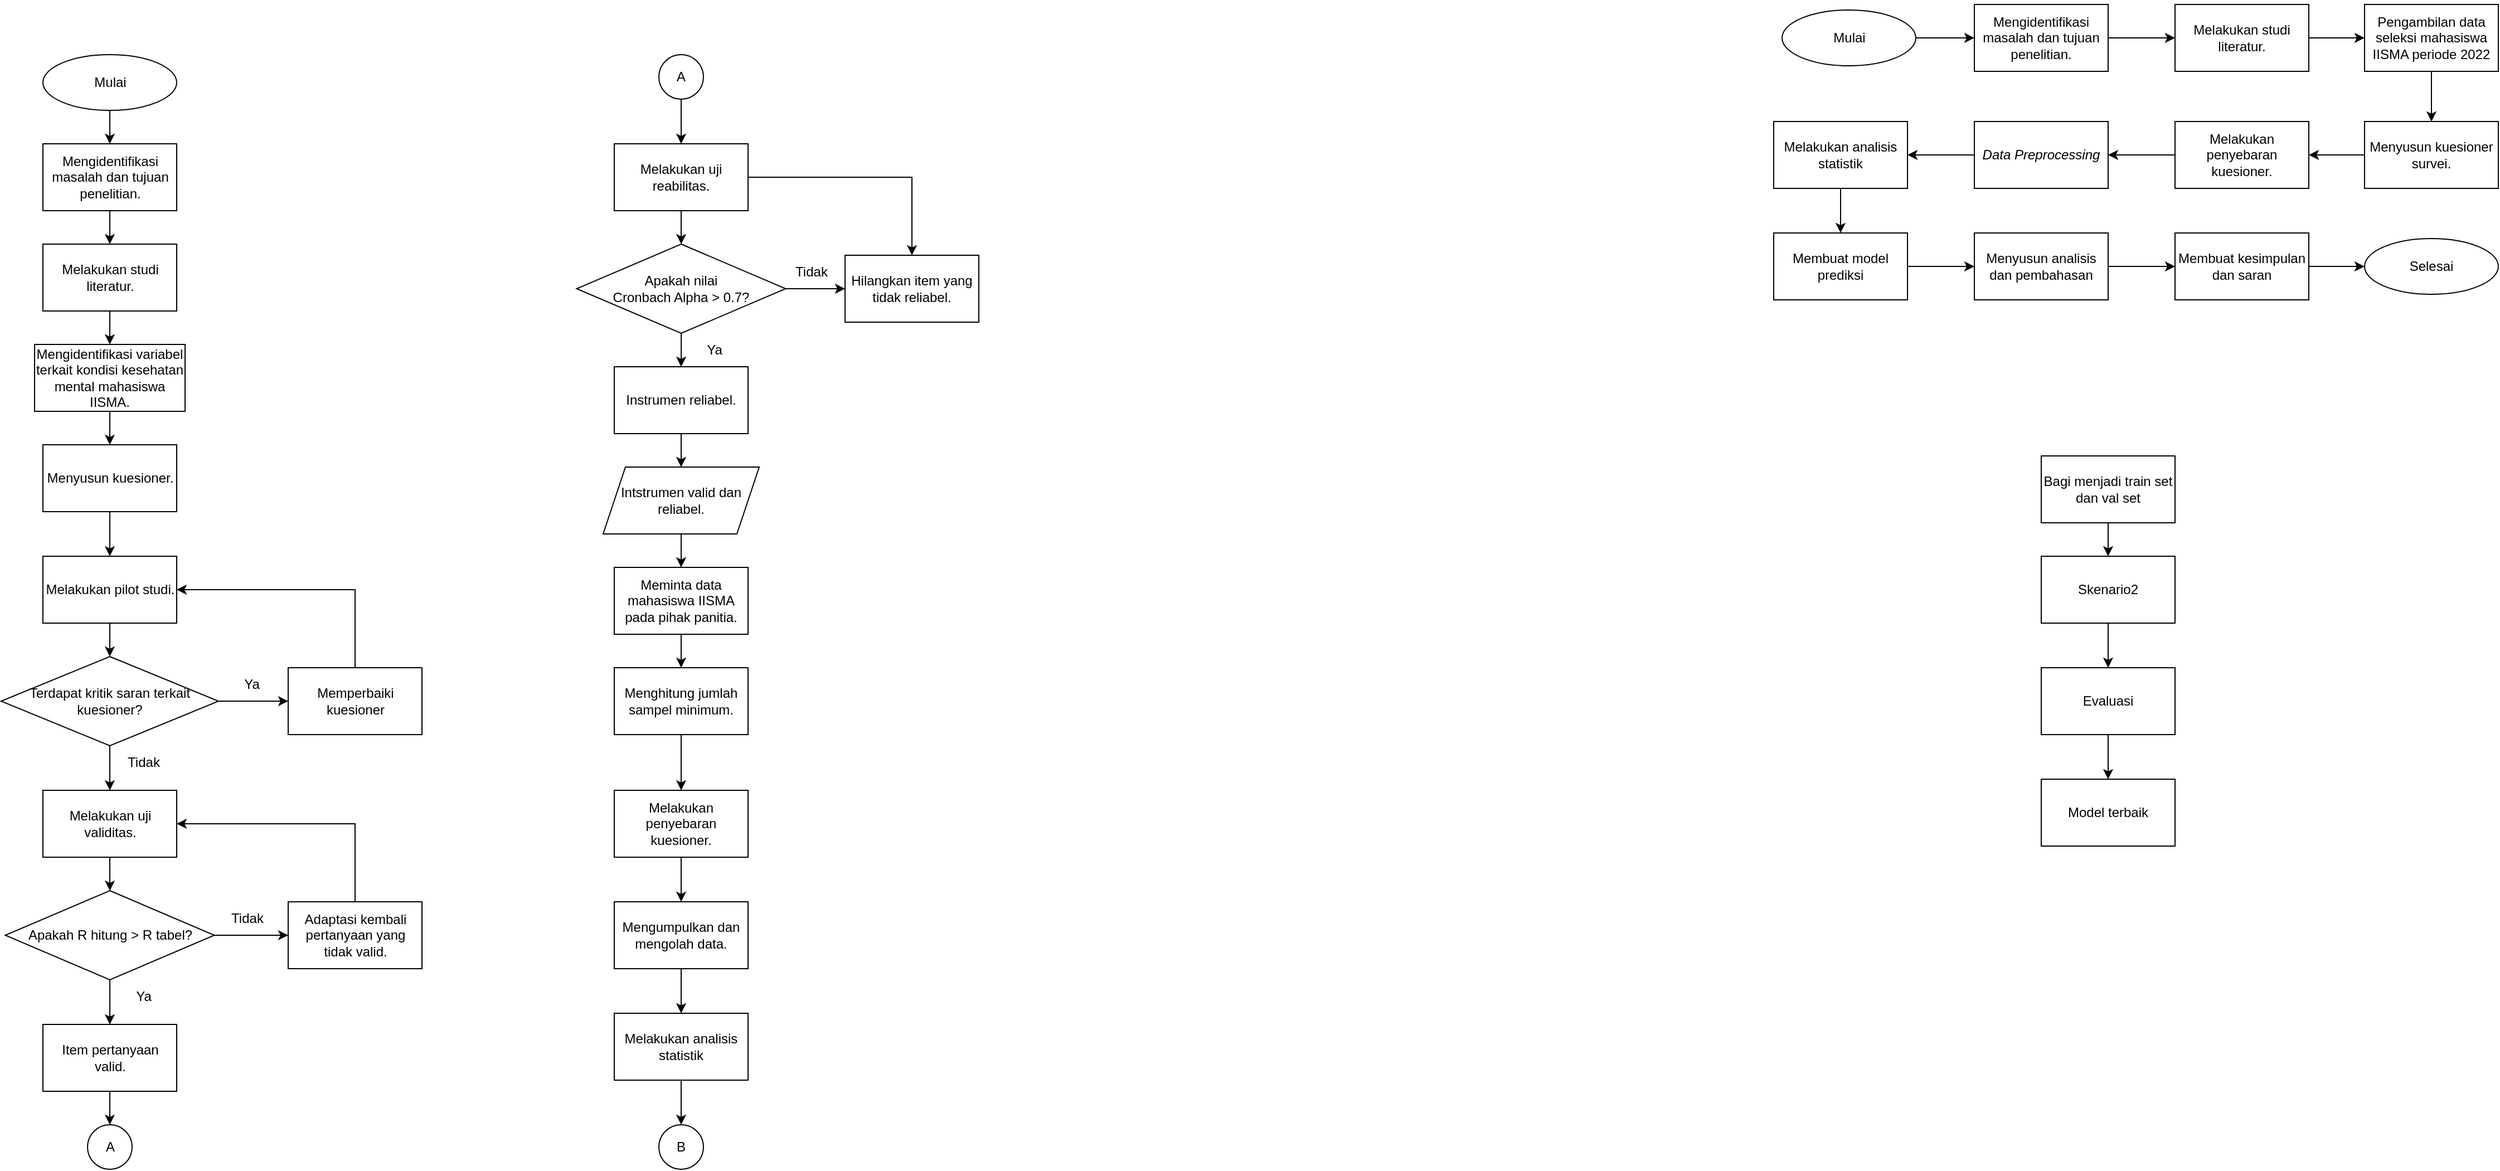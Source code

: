 <mxfile version="20.8.20" type="github">
  <diagram id="7Xo66sbQIgRx5lrrfv0m" name="Page-1">
    <mxGraphModel dx="1050" dy="566" grid="1" gridSize="10" guides="1" tooltips="1" connect="1" arrows="1" fold="1" page="1" pageScale="1" pageWidth="1654" pageHeight="1169" math="0" shadow="0">
      <root>
        <mxCell id="0" />
        <mxCell id="1" parent="0" />
        <mxCell id="30Mocu9UOzXaOLm93GjV-21" value="" style="group" parent="1" vertex="1" connectable="0">
          <mxGeometry x="130" y="80" width="377.5" height="620" as="geometry" />
        </mxCell>
        <mxCell id="30Mocu9UOzXaOLm93GjV-1" value="Mulai" style="ellipse;whiteSpace=wrap;html=1;" parent="30Mocu9UOzXaOLm93GjV-21" vertex="1">
          <mxGeometry x="37.5" width="120" height="50" as="geometry" />
        </mxCell>
        <mxCell id="30Mocu9UOzXaOLm93GjV-3" value="Mengidentifikasi masalah dan tujuan penelitian." style="rounded=0;whiteSpace=wrap;html=1;" parent="30Mocu9UOzXaOLm93GjV-21" vertex="1">
          <mxGeometry x="37.5" y="80" width="120" height="60" as="geometry" />
        </mxCell>
        <mxCell id="30Mocu9UOzXaOLm93GjV-4" style="edgeStyle=orthogonalEdgeStyle;rounded=0;orthogonalLoop=1;jettySize=auto;html=1;entryX=0.5;entryY=0;entryDx=0;entryDy=0;" parent="30Mocu9UOzXaOLm93GjV-21" source="30Mocu9UOzXaOLm93GjV-1" target="30Mocu9UOzXaOLm93GjV-3" edge="1">
          <mxGeometry relative="1" as="geometry" />
        </mxCell>
        <mxCell id="30Mocu9UOzXaOLm93GjV-5" value="Melakukan studi literatur." style="rounded=0;whiteSpace=wrap;html=1;" parent="30Mocu9UOzXaOLm93GjV-21" vertex="1">
          <mxGeometry x="37.5" y="170" width="120" height="60" as="geometry" />
        </mxCell>
        <mxCell id="30Mocu9UOzXaOLm93GjV-6" style="edgeStyle=orthogonalEdgeStyle;rounded=0;orthogonalLoop=1;jettySize=auto;html=1;entryX=0.5;entryY=0;entryDx=0;entryDy=0;" parent="30Mocu9UOzXaOLm93GjV-21" source="30Mocu9UOzXaOLm93GjV-3" target="30Mocu9UOzXaOLm93GjV-5" edge="1">
          <mxGeometry relative="1" as="geometry" />
        </mxCell>
        <mxCell id="30Mocu9UOzXaOLm93GjV-7" value="Mengidentifikasi variabel terkait kondisi kesehatan mental mahasiswa IISMA." style="rounded=0;whiteSpace=wrap;html=1;" parent="30Mocu9UOzXaOLm93GjV-21" vertex="1">
          <mxGeometry x="30" y="260" width="135" height="60" as="geometry" />
        </mxCell>
        <mxCell id="30Mocu9UOzXaOLm93GjV-8" style="edgeStyle=orthogonalEdgeStyle;rounded=0;orthogonalLoop=1;jettySize=auto;html=1;entryX=0.5;entryY=0;entryDx=0;entryDy=0;" parent="30Mocu9UOzXaOLm93GjV-21" source="30Mocu9UOzXaOLm93GjV-5" target="30Mocu9UOzXaOLm93GjV-7" edge="1">
          <mxGeometry relative="1" as="geometry" />
        </mxCell>
        <mxCell id="30Mocu9UOzXaOLm93GjV-9" value="Menyusun kuesioner." style="rounded=0;whiteSpace=wrap;html=1;" parent="30Mocu9UOzXaOLm93GjV-21" vertex="1">
          <mxGeometry x="37.5" y="350" width="120" height="60" as="geometry" />
        </mxCell>
        <mxCell id="30Mocu9UOzXaOLm93GjV-10" style="edgeStyle=orthogonalEdgeStyle;rounded=0;orthogonalLoop=1;jettySize=auto;html=1;entryX=0.5;entryY=0;entryDx=0;entryDy=0;" parent="30Mocu9UOzXaOLm93GjV-21" source="30Mocu9UOzXaOLm93GjV-7" target="30Mocu9UOzXaOLm93GjV-9" edge="1">
          <mxGeometry relative="1" as="geometry" />
        </mxCell>
        <mxCell id="30Mocu9UOzXaOLm93GjV-11" value="Melakukan pilot studi." style="rounded=0;whiteSpace=wrap;html=1;" parent="30Mocu9UOzXaOLm93GjV-21" vertex="1">
          <mxGeometry x="37.5" y="450" width="120" height="60" as="geometry" />
        </mxCell>
        <mxCell id="30Mocu9UOzXaOLm93GjV-12" style="edgeStyle=orthogonalEdgeStyle;rounded=0;orthogonalLoop=1;jettySize=auto;html=1;" parent="30Mocu9UOzXaOLm93GjV-21" source="30Mocu9UOzXaOLm93GjV-9" target="30Mocu9UOzXaOLm93GjV-11" edge="1">
          <mxGeometry relative="1" as="geometry" />
        </mxCell>
        <mxCell id="30Mocu9UOzXaOLm93GjV-13" value="Terdapat kritik saran terkait kuesioner?" style="rhombus;whiteSpace=wrap;html=1;" parent="30Mocu9UOzXaOLm93GjV-21" vertex="1">
          <mxGeometry y="540" width="195" height="80" as="geometry" />
        </mxCell>
        <mxCell id="30Mocu9UOzXaOLm93GjV-14" style="edgeStyle=orthogonalEdgeStyle;rounded=0;orthogonalLoop=1;jettySize=auto;html=1;entryX=0.5;entryY=0;entryDx=0;entryDy=0;" parent="30Mocu9UOzXaOLm93GjV-21" source="30Mocu9UOzXaOLm93GjV-11" target="30Mocu9UOzXaOLm93GjV-13" edge="1">
          <mxGeometry relative="1" as="geometry" />
        </mxCell>
        <mxCell id="30Mocu9UOzXaOLm93GjV-18" style="edgeStyle=orthogonalEdgeStyle;rounded=0;orthogonalLoop=1;jettySize=auto;html=1;entryX=1;entryY=0.5;entryDx=0;entryDy=0;" parent="30Mocu9UOzXaOLm93GjV-21" source="30Mocu9UOzXaOLm93GjV-16" target="30Mocu9UOzXaOLm93GjV-11" edge="1">
          <mxGeometry relative="1" as="geometry">
            <Array as="points">
              <mxPoint x="317.5" y="480" />
            </Array>
          </mxGeometry>
        </mxCell>
        <mxCell id="30Mocu9UOzXaOLm93GjV-16" value="Memperbaiki kuesioner" style="rounded=0;whiteSpace=wrap;html=1;" parent="30Mocu9UOzXaOLm93GjV-21" vertex="1">
          <mxGeometry x="257.5" y="550" width="120" height="60" as="geometry" />
        </mxCell>
        <mxCell id="30Mocu9UOzXaOLm93GjV-17" style="edgeStyle=orthogonalEdgeStyle;rounded=0;orthogonalLoop=1;jettySize=auto;html=1;entryX=0;entryY=0.5;entryDx=0;entryDy=0;" parent="30Mocu9UOzXaOLm93GjV-21" source="30Mocu9UOzXaOLm93GjV-13" target="30Mocu9UOzXaOLm93GjV-16" edge="1">
          <mxGeometry relative="1" as="geometry" />
        </mxCell>
        <mxCell id="30Mocu9UOzXaOLm93GjV-19" value="Ya" style="text;html=1;strokeColor=none;fillColor=none;align=center;verticalAlign=middle;whiteSpace=wrap;rounded=0;" parent="30Mocu9UOzXaOLm93GjV-21" vertex="1">
          <mxGeometry x="195" y="550" width="60" height="30" as="geometry" />
        </mxCell>
        <mxCell id="30Mocu9UOzXaOLm93GjV-27" style="edgeStyle=orthogonalEdgeStyle;rounded=0;orthogonalLoop=1;jettySize=auto;html=1;" parent="1" source="30Mocu9UOzXaOLm93GjV-22" target="30Mocu9UOzXaOLm93GjV-25" edge="1">
          <mxGeometry relative="1" as="geometry" />
        </mxCell>
        <mxCell id="30Mocu9UOzXaOLm93GjV-22" value="Melakukan uji validitas." style="rounded=0;whiteSpace=wrap;html=1;" parent="1" vertex="1">
          <mxGeometry x="167.5" y="740" width="120" height="60" as="geometry" />
        </mxCell>
        <mxCell id="30Mocu9UOzXaOLm93GjV-23" style="edgeStyle=orthogonalEdgeStyle;rounded=0;orthogonalLoop=1;jettySize=auto;html=1;" parent="1" source="30Mocu9UOzXaOLm93GjV-13" target="30Mocu9UOzXaOLm93GjV-22" edge="1">
          <mxGeometry relative="1" as="geometry" />
        </mxCell>
        <mxCell id="30Mocu9UOzXaOLm93GjV-24" value="Tidak" style="text;html=1;strokeColor=none;fillColor=none;align=center;verticalAlign=middle;whiteSpace=wrap;rounded=0;" parent="1" vertex="1">
          <mxGeometry x="227.5" y="700" width="60" height="30" as="geometry" />
        </mxCell>
        <mxCell id="30Mocu9UOzXaOLm93GjV-29" style="edgeStyle=orthogonalEdgeStyle;rounded=0;orthogonalLoop=1;jettySize=auto;html=1;" parent="1" source="30Mocu9UOzXaOLm93GjV-25" target="30Mocu9UOzXaOLm93GjV-28" edge="1">
          <mxGeometry relative="1" as="geometry" />
        </mxCell>
        <mxCell id="30Mocu9UOzXaOLm93GjV-33" style="edgeStyle=orthogonalEdgeStyle;rounded=0;orthogonalLoop=1;jettySize=auto;html=1;entryX=0;entryY=0.5;entryDx=0;entryDy=0;" parent="1" source="30Mocu9UOzXaOLm93GjV-25" target="30Mocu9UOzXaOLm93GjV-30" edge="1">
          <mxGeometry relative="1" as="geometry" />
        </mxCell>
        <mxCell id="30Mocu9UOzXaOLm93GjV-25" value="Apakah R hitung &amp;gt; R tabel?" style="rhombus;whiteSpace=wrap;html=1;" parent="1" vertex="1">
          <mxGeometry x="133.75" y="830" width="187.5" height="80" as="geometry" />
        </mxCell>
        <mxCell id="30Mocu9UOzXaOLm93GjV-37" style="edgeStyle=orthogonalEdgeStyle;rounded=0;orthogonalLoop=1;jettySize=auto;html=1;entryX=0.5;entryY=0;entryDx=0;entryDy=0;" parent="1" source="30Mocu9UOzXaOLm93GjV-28" target="30Mocu9UOzXaOLm93GjV-35" edge="1">
          <mxGeometry relative="1" as="geometry" />
        </mxCell>
        <mxCell id="30Mocu9UOzXaOLm93GjV-28" value="Item pertanyaan valid." style="rounded=0;whiteSpace=wrap;html=1;" parent="1" vertex="1">
          <mxGeometry x="167.5" y="950" width="120" height="60" as="geometry" />
        </mxCell>
        <mxCell id="30Mocu9UOzXaOLm93GjV-34" style="edgeStyle=orthogonalEdgeStyle;rounded=0;orthogonalLoop=1;jettySize=auto;html=1;entryX=1;entryY=0.5;entryDx=0;entryDy=0;" parent="1" source="30Mocu9UOzXaOLm93GjV-30" target="30Mocu9UOzXaOLm93GjV-22" edge="1">
          <mxGeometry relative="1" as="geometry">
            <Array as="points">
              <mxPoint x="448" y="770" />
            </Array>
          </mxGeometry>
        </mxCell>
        <mxCell id="30Mocu9UOzXaOLm93GjV-30" value="Adaptasi kembali pertanyaan yang tidak valid." style="rounded=0;whiteSpace=wrap;html=1;" parent="1" vertex="1">
          <mxGeometry x="387.5" y="840" width="120" height="60" as="geometry" />
        </mxCell>
        <mxCell id="30Mocu9UOzXaOLm93GjV-31" value="Ya" style="text;html=1;strokeColor=none;fillColor=none;align=center;verticalAlign=middle;whiteSpace=wrap;rounded=0;" parent="1" vertex="1">
          <mxGeometry x="227.5" y="910" width="60" height="30" as="geometry" />
        </mxCell>
        <mxCell id="30Mocu9UOzXaOLm93GjV-32" value="Tidak" style="text;html=1;strokeColor=none;fillColor=none;align=center;verticalAlign=middle;whiteSpace=wrap;rounded=0;" parent="1" vertex="1">
          <mxGeometry x="321.25" y="840" width="60" height="30" as="geometry" />
        </mxCell>
        <mxCell id="30Mocu9UOzXaOLm93GjV-35" value="A" style="ellipse;whiteSpace=wrap;html=1;aspect=fixed;" parent="1" vertex="1">
          <mxGeometry x="207.5" y="1040" width="40" height="40" as="geometry" />
        </mxCell>
        <mxCell id="30Mocu9UOzXaOLm93GjV-40" style="edgeStyle=orthogonalEdgeStyle;rounded=0;orthogonalLoop=1;jettySize=auto;html=1;" parent="1" source="30Mocu9UOzXaOLm93GjV-38" target="30Mocu9UOzXaOLm93GjV-39" edge="1">
          <mxGeometry relative="1" as="geometry" />
        </mxCell>
        <mxCell id="30Mocu9UOzXaOLm93GjV-38" value="A" style="ellipse;whiteSpace=wrap;html=1;aspect=fixed;" parent="1" vertex="1">
          <mxGeometry x="720" y="80" width="40" height="40" as="geometry" />
        </mxCell>
        <mxCell id="30Mocu9UOzXaOLm93GjV-42" style="edgeStyle=orthogonalEdgeStyle;rounded=0;orthogonalLoop=1;jettySize=auto;html=1;" parent="1" source="30Mocu9UOzXaOLm93GjV-39" target="30Mocu9UOzXaOLm93GjV-41" edge="1">
          <mxGeometry relative="1" as="geometry" />
        </mxCell>
        <mxCell id="30Mocu9UOzXaOLm93GjV-58" style="edgeStyle=orthogonalEdgeStyle;rounded=0;orthogonalLoop=1;jettySize=auto;html=1;" parent="1" source="30Mocu9UOzXaOLm93GjV-39" target="30Mocu9UOzXaOLm93GjV-43" edge="1">
          <mxGeometry relative="1" as="geometry" />
        </mxCell>
        <mxCell id="30Mocu9UOzXaOLm93GjV-39" value="Melakukan uji reabilitas." style="rounded=0;whiteSpace=wrap;html=1;" parent="1" vertex="1">
          <mxGeometry x="680" y="160" width="120" height="60" as="geometry" />
        </mxCell>
        <mxCell id="30Mocu9UOzXaOLm93GjV-44" style="edgeStyle=orthogonalEdgeStyle;rounded=0;orthogonalLoop=1;jettySize=auto;html=1;entryX=0;entryY=0.5;entryDx=0;entryDy=0;" parent="1" source="30Mocu9UOzXaOLm93GjV-41" target="30Mocu9UOzXaOLm93GjV-43" edge="1">
          <mxGeometry relative="1" as="geometry" />
        </mxCell>
        <mxCell id="30Mocu9UOzXaOLm93GjV-48" style="edgeStyle=orthogonalEdgeStyle;rounded=0;orthogonalLoop=1;jettySize=auto;html=1;entryX=0.5;entryY=0;entryDx=0;entryDy=0;" parent="1" source="30Mocu9UOzXaOLm93GjV-41" target="30Mocu9UOzXaOLm93GjV-46" edge="1">
          <mxGeometry relative="1" as="geometry" />
        </mxCell>
        <mxCell id="30Mocu9UOzXaOLm93GjV-41" value="&lt;div&gt;Apakah nilai &lt;br&gt;&lt;/div&gt;&lt;div&gt;Cronbach Alpha &amp;gt; 0.7?&lt;/div&gt;" style="rhombus;whiteSpace=wrap;html=1;" parent="1" vertex="1">
          <mxGeometry x="646.25" y="250" width="187.5" height="80" as="geometry" />
        </mxCell>
        <mxCell id="30Mocu9UOzXaOLm93GjV-43" value="Hilangkan item yang tidak reliabel." style="rounded=0;whiteSpace=wrap;html=1;" parent="1" vertex="1">
          <mxGeometry x="887" y="260" width="120" height="60" as="geometry" />
        </mxCell>
        <mxCell id="30Mocu9UOzXaOLm93GjV-45" value="Tidak" style="text;html=1;strokeColor=none;fillColor=none;align=center;verticalAlign=middle;whiteSpace=wrap;rounded=0;" parent="1" vertex="1">
          <mxGeometry x="827" y="260" width="60" height="30" as="geometry" />
        </mxCell>
        <mxCell id="30Mocu9UOzXaOLm93GjV-51" style="edgeStyle=orthogonalEdgeStyle;rounded=0;orthogonalLoop=1;jettySize=auto;html=1;entryX=0.5;entryY=0;entryDx=0;entryDy=0;" parent="1" source="30Mocu9UOzXaOLm93GjV-46" target="30Mocu9UOzXaOLm93GjV-50" edge="1">
          <mxGeometry relative="1" as="geometry" />
        </mxCell>
        <mxCell id="30Mocu9UOzXaOLm93GjV-46" value="Instrumen reliabel." style="rounded=0;whiteSpace=wrap;html=1;" parent="1" vertex="1">
          <mxGeometry x="680" y="360" width="120" height="60" as="geometry" />
        </mxCell>
        <mxCell id="30Mocu9UOzXaOLm93GjV-47" value="Ya" style="text;html=1;strokeColor=none;fillColor=none;align=center;verticalAlign=middle;whiteSpace=wrap;rounded=0;" parent="1" vertex="1">
          <mxGeometry x="740" y="330" width="60" height="30" as="geometry" />
        </mxCell>
        <mxCell id="30Mocu9UOzXaOLm93GjV-53" style="edgeStyle=orthogonalEdgeStyle;rounded=0;orthogonalLoop=1;jettySize=auto;html=1;entryX=0.5;entryY=0;entryDx=0;entryDy=0;" parent="1" source="30Mocu9UOzXaOLm93GjV-50" target="30Mocu9UOzXaOLm93GjV-52" edge="1">
          <mxGeometry relative="1" as="geometry" />
        </mxCell>
        <mxCell id="30Mocu9UOzXaOLm93GjV-50" value="Intstrumen valid dan reliabel." style="shape=parallelogram;perimeter=parallelogramPerimeter;whiteSpace=wrap;html=1;fixedSize=1;" parent="1" vertex="1">
          <mxGeometry x="670" y="450" width="140" height="60" as="geometry" />
        </mxCell>
        <mxCell id="30Mocu9UOzXaOLm93GjV-55" style="edgeStyle=orthogonalEdgeStyle;rounded=0;orthogonalLoop=1;jettySize=auto;html=1;entryX=0.5;entryY=0;entryDx=0;entryDy=0;" parent="1" source="30Mocu9UOzXaOLm93GjV-52" target="30Mocu9UOzXaOLm93GjV-54" edge="1">
          <mxGeometry relative="1" as="geometry" />
        </mxCell>
        <mxCell id="30Mocu9UOzXaOLm93GjV-52" value="Meminta data mahasiswa IISMA pada pihak panitia." style="rounded=0;whiteSpace=wrap;html=1;" parent="1" vertex="1">
          <mxGeometry x="680" y="540" width="120" height="60" as="geometry" />
        </mxCell>
        <mxCell id="30Mocu9UOzXaOLm93GjV-57" style="edgeStyle=orthogonalEdgeStyle;rounded=0;orthogonalLoop=1;jettySize=auto;html=1;entryX=0.5;entryY=0;entryDx=0;entryDy=0;" parent="1" source="30Mocu9UOzXaOLm93GjV-54" target="30Mocu9UOzXaOLm93GjV-56" edge="1">
          <mxGeometry relative="1" as="geometry" />
        </mxCell>
        <mxCell id="30Mocu9UOzXaOLm93GjV-54" value="Menghitung jumlah sampel minimum." style="rounded=0;whiteSpace=wrap;html=1;" parent="1" vertex="1">
          <mxGeometry x="680" y="630" width="120" height="60" as="geometry" />
        </mxCell>
        <mxCell id="30Mocu9UOzXaOLm93GjV-60" style="edgeStyle=orthogonalEdgeStyle;rounded=0;orthogonalLoop=1;jettySize=auto;html=1;entryX=0.5;entryY=0;entryDx=0;entryDy=0;" parent="1" source="30Mocu9UOzXaOLm93GjV-56" target="30Mocu9UOzXaOLm93GjV-59" edge="1">
          <mxGeometry relative="1" as="geometry" />
        </mxCell>
        <mxCell id="30Mocu9UOzXaOLm93GjV-56" value="Melakukan penyebaran kuesioner." style="rounded=0;whiteSpace=wrap;html=1;" parent="1" vertex="1">
          <mxGeometry x="680" y="740" width="120" height="60" as="geometry" />
        </mxCell>
        <mxCell id="30Mocu9UOzXaOLm93GjV-62" style="edgeStyle=orthogonalEdgeStyle;rounded=0;orthogonalLoop=1;jettySize=auto;html=1;entryX=0.5;entryY=0;entryDx=0;entryDy=0;" parent="1" source="30Mocu9UOzXaOLm93GjV-59" target="30Mocu9UOzXaOLm93GjV-61" edge="1">
          <mxGeometry relative="1" as="geometry" />
        </mxCell>
        <mxCell id="30Mocu9UOzXaOLm93GjV-59" value="Mengumpulkan dan mengolah data." style="rounded=0;whiteSpace=wrap;html=1;" parent="1" vertex="1">
          <mxGeometry x="680" y="840" width="120" height="60" as="geometry" />
        </mxCell>
        <mxCell id="30Mocu9UOzXaOLm93GjV-64" style="edgeStyle=orthogonalEdgeStyle;rounded=0;orthogonalLoop=1;jettySize=auto;html=1;entryX=0.5;entryY=0;entryDx=0;entryDy=0;" parent="1" source="30Mocu9UOzXaOLm93GjV-61" target="30Mocu9UOzXaOLm93GjV-63" edge="1">
          <mxGeometry relative="1" as="geometry" />
        </mxCell>
        <mxCell id="30Mocu9UOzXaOLm93GjV-61" value="Melakukan analisis statistik" style="rounded=0;whiteSpace=wrap;html=1;" parent="1" vertex="1">
          <mxGeometry x="680" y="940" width="120" height="60" as="geometry" />
        </mxCell>
        <mxCell id="30Mocu9UOzXaOLm93GjV-63" value="B" style="ellipse;whiteSpace=wrap;html=1;aspect=fixed;" parent="1" vertex="1">
          <mxGeometry x="720" y="1040" width="40" height="40" as="geometry" />
        </mxCell>
        <mxCell id="KyZwXAGAoId8EeByalAJ-9" value="" style="group" vertex="1" connectable="0" parent="1">
          <mxGeometry x="1720" y="35" width="650" height="265" as="geometry" />
        </mxCell>
        <mxCell id="30Mocu9UOzXaOLm93GjV-2" value="Selesai" style="ellipse;whiteSpace=wrap;html=1;" parent="KyZwXAGAoId8EeByalAJ-9" vertex="1">
          <mxGeometry x="530" y="210" width="120" height="50" as="geometry" />
        </mxCell>
        <mxCell id="db3oscVhwd0wRgTahPHw-2" value="Mulai" style="ellipse;whiteSpace=wrap;html=1;" parent="KyZwXAGAoId8EeByalAJ-9" vertex="1">
          <mxGeometry x="7.5" y="5" width="120" height="50" as="geometry" />
        </mxCell>
        <mxCell id="db3oscVhwd0wRgTahPHw-3" value="Mengidentifikasi masalah dan tujuan penelitian." style="rounded=0;whiteSpace=wrap;html=1;" parent="KyZwXAGAoId8EeByalAJ-9" vertex="1">
          <mxGeometry x="180" width="120" height="60" as="geometry" />
        </mxCell>
        <mxCell id="db3oscVhwd0wRgTahPHw-4" style="edgeStyle=orthogonalEdgeStyle;rounded=0;orthogonalLoop=1;jettySize=auto;html=1;entryX=0;entryY=0.5;entryDx=0;entryDy=0;" parent="KyZwXAGAoId8EeByalAJ-9" source="db3oscVhwd0wRgTahPHw-2" target="db3oscVhwd0wRgTahPHw-3" edge="1">
          <mxGeometry relative="1" as="geometry" />
        </mxCell>
        <mxCell id="db3oscVhwd0wRgTahPHw-5" value="Melakukan studi literatur." style="rounded=0;whiteSpace=wrap;html=1;" parent="KyZwXAGAoId8EeByalAJ-9" vertex="1">
          <mxGeometry x="360" width="120" height="60" as="geometry" />
        </mxCell>
        <mxCell id="db3oscVhwd0wRgTahPHw-34" style="edgeStyle=orthogonalEdgeStyle;rounded=0;orthogonalLoop=1;jettySize=auto;html=1;entryX=0;entryY=0.5;entryDx=0;entryDy=0;" parent="KyZwXAGAoId8EeByalAJ-9" source="db3oscVhwd0wRgTahPHw-3" target="db3oscVhwd0wRgTahPHw-5" edge="1">
          <mxGeometry relative="1" as="geometry" />
        </mxCell>
        <mxCell id="db3oscVhwd0wRgTahPHw-35" value="&lt;p&gt;&lt;span&gt;Pengambilan data seleksi mahasiswa IISMA periode 2022&lt;/span&gt;&lt;/p&gt;" style="rounded=0;whiteSpace=wrap;html=1;" parent="KyZwXAGAoId8EeByalAJ-9" vertex="1">
          <mxGeometry x="530" width="120" height="60" as="geometry" />
        </mxCell>
        <mxCell id="db3oscVhwd0wRgTahPHw-36" style="edgeStyle=orthogonalEdgeStyle;rounded=0;orthogonalLoop=1;jettySize=auto;html=1;entryX=0;entryY=0.5;entryDx=0;entryDy=0;" parent="KyZwXAGAoId8EeByalAJ-9" source="db3oscVhwd0wRgTahPHw-5" target="db3oscVhwd0wRgTahPHw-35" edge="1">
          <mxGeometry relative="1" as="geometry" />
        </mxCell>
        <mxCell id="db3oscVhwd0wRgTahPHw-37" value="Menyusun kuesioner survei." style="rounded=0;whiteSpace=wrap;html=1;" parent="KyZwXAGAoId8EeByalAJ-9" vertex="1">
          <mxGeometry x="530" y="105" width="120" height="60" as="geometry" />
        </mxCell>
        <mxCell id="KyZwXAGAoId8EeByalAJ-1" style="edgeStyle=orthogonalEdgeStyle;rounded=0;orthogonalLoop=1;jettySize=auto;html=1;entryX=0.5;entryY=0;entryDx=0;entryDy=0;" edge="1" parent="KyZwXAGAoId8EeByalAJ-9" source="db3oscVhwd0wRgTahPHw-35" target="db3oscVhwd0wRgTahPHw-37">
          <mxGeometry relative="1" as="geometry" />
        </mxCell>
        <mxCell id="db3oscVhwd0wRgTahPHw-44" value="Melakukan penyebaran kuesioner." style="rounded=0;whiteSpace=wrap;html=1;" parent="KyZwXAGAoId8EeByalAJ-9" vertex="1">
          <mxGeometry x="360" y="105" width="120" height="60" as="geometry" />
        </mxCell>
        <mxCell id="KyZwXAGAoId8EeByalAJ-2" style="edgeStyle=orthogonalEdgeStyle;rounded=0;orthogonalLoop=1;jettySize=auto;html=1;entryX=1;entryY=0.5;entryDx=0;entryDy=0;" edge="1" parent="KyZwXAGAoId8EeByalAJ-9" source="db3oscVhwd0wRgTahPHw-37" target="db3oscVhwd0wRgTahPHw-44">
          <mxGeometry relative="1" as="geometry" />
        </mxCell>
        <mxCell id="db3oscVhwd0wRgTahPHw-47" value="&lt;i&gt;Data Preprocessing&lt;/i&gt;" style="rounded=0;whiteSpace=wrap;html=1;" parent="KyZwXAGAoId8EeByalAJ-9" vertex="1">
          <mxGeometry x="180" y="105" width="120" height="60" as="geometry" />
        </mxCell>
        <mxCell id="KyZwXAGAoId8EeByalAJ-3" style="edgeStyle=orthogonalEdgeStyle;rounded=0;orthogonalLoop=1;jettySize=auto;html=1;entryX=1;entryY=0.5;entryDx=0;entryDy=0;" edge="1" parent="KyZwXAGAoId8EeByalAJ-9" source="db3oscVhwd0wRgTahPHw-44" target="db3oscVhwd0wRgTahPHw-47">
          <mxGeometry relative="1" as="geometry" />
        </mxCell>
        <mxCell id="db3oscVhwd0wRgTahPHw-48" value="Melakukan analisis statistik" style="rounded=0;whiteSpace=wrap;html=1;" parent="KyZwXAGAoId8EeByalAJ-9" vertex="1">
          <mxGeometry y="105" width="120" height="60" as="geometry" />
        </mxCell>
        <mxCell id="KyZwXAGAoId8EeByalAJ-4" style="edgeStyle=orthogonalEdgeStyle;rounded=0;orthogonalLoop=1;jettySize=auto;html=1;entryX=1;entryY=0.5;entryDx=0;entryDy=0;" edge="1" parent="KyZwXAGAoId8EeByalAJ-9" source="db3oscVhwd0wRgTahPHw-47" target="db3oscVhwd0wRgTahPHw-48">
          <mxGeometry relative="1" as="geometry" />
        </mxCell>
        <mxCell id="db3oscVhwd0wRgTahPHw-51" value="Membuat model prediksi" style="rounded=0;whiteSpace=wrap;html=1;" parent="KyZwXAGAoId8EeByalAJ-9" vertex="1">
          <mxGeometry y="205" width="120" height="60" as="geometry" />
        </mxCell>
        <mxCell id="KyZwXAGAoId8EeByalAJ-5" style="edgeStyle=orthogonalEdgeStyle;rounded=0;orthogonalLoop=1;jettySize=auto;html=1;entryX=0.5;entryY=0;entryDx=0;entryDy=0;" edge="1" parent="KyZwXAGAoId8EeByalAJ-9" source="db3oscVhwd0wRgTahPHw-48" target="db3oscVhwd0wRgTahPHw-51">
          <mxGeometry relative="1" as="geometry" />
        </mxCell>
        <mxCell id="db3oscVhwd0wRgTahPHw-55" value="Menyusun analisis dan pembahasan" style="rounded=0;whiteSpace=wrap;html=1;" parent="KyZwXAGAoId8EeByalAJ-9" vertex="1">
          <mxGeometry x="180" y="205" width="120" height="60" as="geometry" />
        </mxCell>
        <mxCell id="KyZwXAGAoId8EeByalAJ-6" style="edgeStyle=orthogonalEdgeStyle;rounded=0;orthogonalLoop=1;jettySize=auto;html=1;entryX=0;entryY=0.5;entryDx=0;entryDy=0;" edge="1" parent="KyZwXAGAoId8EeByalAJ-9" source="db3oscVhwd0wRgTahPHw-51" target="db3oscVhwd0wRgTahPHw-55">
          <mxGeometry relative="1" as="geometry" />
        </mxCell>
        <mxCell id="KyZwXAGAoId8EeByalAJ-8" style="edgeStyle=orthogonalEdgeStyle;rounded=0;orthogonalLoop=1;jettySize=auto;html=1;" edge="1" parent="KyZwXAGAoId8EeByalAJ-9" source="db3oscVhwd0wRgTahPHw-57" target="30Mocu9UOzXaOLm93GjV-2">
          <mxGeometry relative="1" as="geometry" />
        </mxCell>
        <mxCell id="db3oscVhwd0wRgTahPHw-57" value="Membuat kesimpulan dan saran" style="rounded=0;whiteSpace=wrap;html=1;" parent="KyZwXAGAoId8EeByalAJ-9" vertex="1">
          <mxGeometry x="360" y="205" width="120" height="60" as="geometry" />
        </mxCell>
        <mxCell id="KyZwXAGAoId8EeByalAJ-7" style="edgeStyle=orthogonalEdgeStyle;rounded=0;orthogonalLoop=1;jettySize=auto;html=1;" edge="1" parent="KyZwXAGAoId8EeByalAJ-9" source="db3oscVhwd0wRgTahPHw-55" target="db3oscVhwd0wRgTahPHw-57">
          <mxGeometry relative="1" as="geometry" />
        </mxCell>
        <mxCell id="KyZwXAGAoId8EeByalAJ-11" style="edgeStyle=orthogonalEdgeStyle;rounded=0;orthogonalLoop=1;jettySize=auto;html=1;" edge="1" parent="1" source="KyZwXAGAoId8EeByalAJ-10" target="KyZwXAGAoId8EeByalAJ-12">
          <mxGeometry relative="1" as="geometry">
            <mxPoint x="2020" y="550" as="targetPoint" />
          </mxGeometry>
        </mxCell>
        <mxCell id="KyZwXAGAoId8EeByalAJ-10" value="Bagi menjadi train set dan val set" style="rounded=0;whiteSpace=wrap;html=1;" vertex="1" parent="1">
          <mxGeometry x="1960" y="440" width="120" height="60" as="geometry" />
        </mxCell>
        <mxCell id="KyZwXAGAoId8EeByalAJ-14" style="edgeStyle=orthogonalEdgeStyle;rounded=0;orthogonalLoop=1;jettySize=auto;html=1;entryX=0.5;entryY=0;entryDx=0;entryDy=0;" edge="1" parent="1" source="KyZwXAGAoId8EeByalAJ-12" target="KyZwXAGAoId8EeByalAJ-13">
          <mxGeometry relative="1" as="geometry" />
        </mxCell>
        <mxCell id="KyZwXAGAoId8EeByalAJ-12" value="Skenario2" style="rounded=0;whiteSpace=wrap;html=1;" vertex="1" parent="1">
          <mxGeometry x="1960" y="530" width="120" height="60" as="geometry" />
        </mxCell>
        <mxCell id="KyZwXAGAoId8EeByalAJ-16" style="edgeStyle=orthogonalEdgeStyle;rounded=0;orthogonalLoop=1;jettySize=auto;html=1;entryX=0.5;entryY=0;entryDx=0;entryDy=0;" edge="1" parent="1" source="KyZwXAGAoId8EeByalAJ-13" target="KyZwXAGAoId8EeByalAJ-15">
          <mxGeometry relative="1" as="geometry" />
        </mxCell>
        <mxCell id="KyZwXAGAoId8EeByalAJ-13" value="Evaluasi" style="rounded=0;whiteSpace=wrap;html=1;" vertex="1" parent="1">
          <mxGeometry x="1960" y="630" width="120" height="60" as="geometry" />
        </mxCell>
        <mxCell id="KyZwXAGAoId8EeByalAJ-15" value="Model terbaik" style="rounded=0;whiteSpace=wrap;html=1;" vertex="1" parent="1">
          <mxGeometry x="1960" y="730" width="120" height="60" as="geometry" />
        </mxCell>
      </root>
    </mxGraphModel>
  </diagram>
</mxfile>
